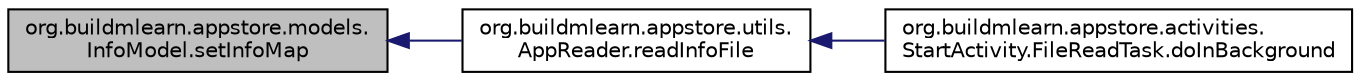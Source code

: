 digraph "org.buildmlearn.appstore.models.InfoModel.setInfoMap"
{
 // INTERACTIVE_SVG=YES
  bgcolor="transparent";
  edge [fontname="Helvetica",fontsize="10",labelfontname="Helvetica",labelfontsize="10"];
  node [fontname="Helvetica",fontsize="10",shape=record];
  rankdir="LR";
  Node1 [label="org.buildmlearn.appstore.models.\lInfoModel.setInfoMap",height=0.2,width=0.4,color="black", fillcolor="grey75", style="filled", fontcolor="black"];
  Node1 -> Node2 [dir="back",color="midnightblue",fontsize="10",style="solid",fontname="Helvetica"];
  Node2 [label="org.buildmlearn.appstore.utils.\lAppReader.readInfoFile",height=0.2,width=0.4,color="black",URL="$d0/da8/classorg_1_1buildmlearn_1_1appstore_1_1utils_1_1_app_reader.html#af487d507ab995e6b6ab32a3494fff592",tooltip="Reads the Info type of app. "];
  Node2 -> Node3 [dir="back",color="midnightblue",fontsize="10",style="solid",fontname="Helvetica"];
  Node3 [label="org.buildmlearn.appstore.activities.\lStartActivity.FileReadTask.doInBackground",height=0.2,width=0.4,color="black",URL="$d3/dbf/classorg_1_1buildmlearn_1_1appstore_1_1activities_1_1_start_activity_1_1_file_read_task.html#aed534a6e0d4bcb1df8009e878e2bb95f",tooltip="This method is automatically called, when the class is set to be executed. "];
}
